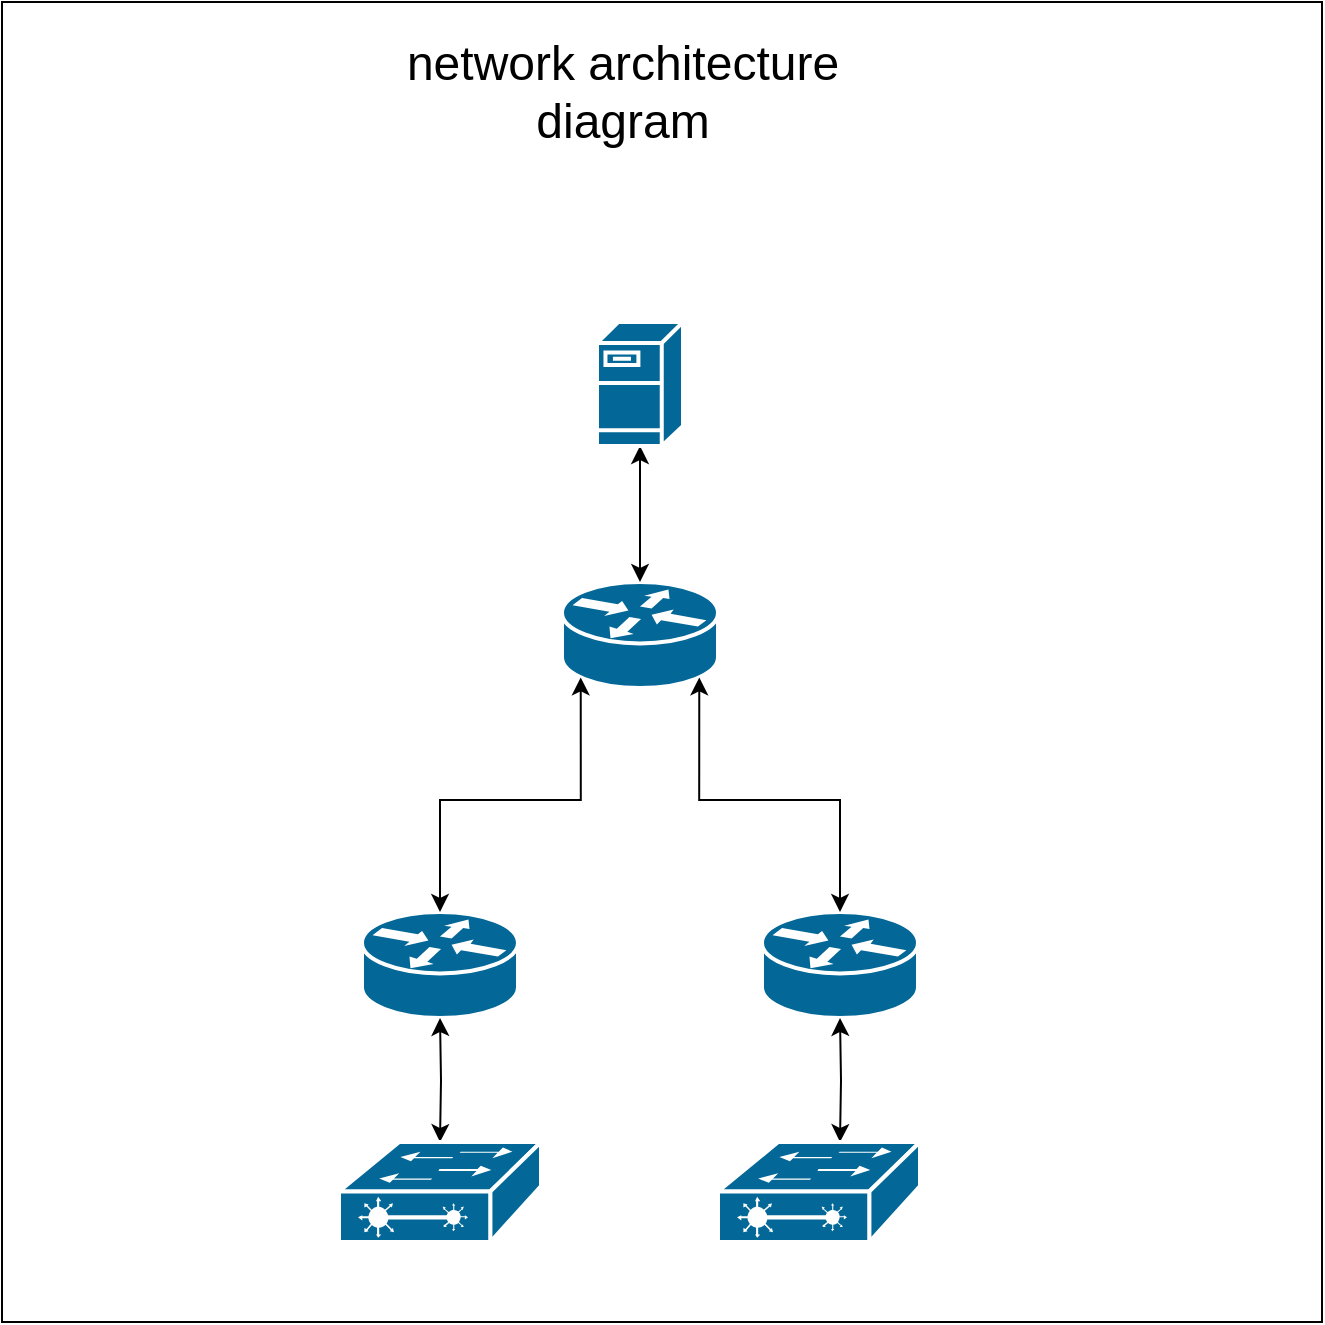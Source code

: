 <mxfile version="22.0.6" type="device">
  <diagram name="Page-1" id="c37626ed-c26b-45fb-9056-f9ebc6bb27b6">
    <mxGraphModel dx="1491" dy="1512" grid="1" gridSize="10" guides="1" tooltips="1" connect="1" arrows="1" fold="1" page="1" pageScale="1" pageWidth="1100" pageHeight="850" background="none" math="0" shadow="0">
      <root>
        <mxCell id="0" />
        <mxCell id="1" parent="0" />
        <mxCell id="6Go6Wf6BIz4FnHkbHVNA-1" value="" style="whiteSpace=wrap;html=1;aspect=fixed;verticalAlign=middle;" vertex="1" parent="1">
          <mxGeometry x="140" y="-30" width="660" height="660" as="geometry" />
        </mxCell>
        <mxCell id="6Go6Wf6BIz4FnHkbHVNA-2" value="" style="shape=mxgraph.cisco.routers.router;sketch=0;html=1;pointerEvents=1;dashed=0;fillColor=#036897;strokeColor=#ffffff;strokeWidth=2;verticalLabelPosition=bottom;verticalAlign=top;align=center;outlineConnect=0;" vertex="1" parent="1">
          <mxGeometry x="320" y="425" width="78" height="53" as="geometry" />
        </mxCell>
        <mxCell id="6Go6Wf6BIz4FnHkbHVNA-3" value="" style="shape=mxgraph.cisco.routers.router;sketch=0;html=1;pointerEvents=1;dashed=0;fillColor=#036897;strokeColor=#ffffff;strokeWidth=2;verticalLabelPosition=bottom;verticalAlign=top;align=center;outlineConnect=0;" vertex="1" parent="1">
          <mxGeometry x="420" y="260" width="78" height="53" as="geometry" />
        </mxCell>
        <mxCell id="6Go6Wf6BIz4FnHkbHVNA-4" value="" style="shape=mxgraph.cisco.routers.router;sketch=0;html=1;pointerEvents=1;dashed=0;fillColor=#036897;strokeColor=#ffffff;strokeWidth=2;verticalLabelPosition=bottom;verticalAlign=top;align=center;outlineConnect=0;" vertex="1" parent="1">
          <mxGeometry x="520" y="425" width="78" height="53" as="geometry" />
        </mxCell>
        <mxCell id="6Go6Wf6BIz4FnHkbHVNA-9" style="edgeStyle=orthogonalEdgeStyle;rounded=0;orthogonalLoop=1;jettySize=auto;html=1;exitX=0.5;exitY=0;exitDx=0;exitDy=0;exitPerimeter=0;entryX=0.88;entryY=0.9;entryDx=0;entryDy=0;entryPerimeter=0;startArrow=classic;startFill=1;" edge="1" parent="1" source="6Go6Wf6BIz4FnHkbHVNA-4" target="6Go6Wf6BIz4FnHkbHVNA-3">
          <mxGeometry relative="1" as="geometry" />
        </mxCell>
        <mxCell id="6Go6Wf6BIz4FnHkbHVNA-10" style="edgeStyle=orthogonalEdgeStyle;rounded=0;orthogonalLoop=1;jettySize=auto;html=1;exitX=0.5;exitY=0;exitDx=0;exitDy=0;exitPerimeter=0;entryX=0.12;entryY=0.9;entryDx=0;entryDy=0;entryPerimeter=0;startArrow=classic;startFill=1;" edge="1" parent="1" source="6Go6Wf6BIz4FnHkbHVNA-2" target="6Go6Wf6BIz4FnHkbHVNA-3">
          <mxGeometry relative="1" as="geometry" />
        </mxCell>
        <mxCell id="6Go6Wf6BIz4FnHkbHVNA-13" style="edgeStyle=orthogonalEdgeStyle;rounded=0;orthogonalLoop=1;jettySize=auto;html=1;exitX=0.5;exitY=0;exitDx=0;exitDy=0;exitPerimeter=0;entryX=0.5;entryY=1;entryDx=0;entryDy=0;entryPerimeter=0;startArrow=classic;startFill=1;" edge="1" parent="1" target="6Go6Wf6BIz4FnHkbHVNA-2">
          <mxGeometry relative="1" as="geometry">
            <mxPoint x="359" y="540" as="sourcePoint" />
          </mxGeometry>
        </mxCell>
        <mxCell id="6Go6Wf6BIz4FnHkbHVNA-14" style="edgeStyle=orthogonalEdgeStyle;rounded=0;orthogonalLoop=1;jettySize=auto;html=1;exitX=0.5;exitY=0;exitDx=0;exitDy=0;exitPerimeter=0;entryX=0.5;entryY=1;entryDx=0;entryDy=0;entryPerimeter=0;startArrow=classic;startFill=1;" edge="1" parent="1" target="6Go6Wf6BIz4FnHkbHVNA-4">
          <mxGeometry relative="1" as="geometry">
            <mxPoint x="559.0" y="540" as="sourcePoint" />
          </mxGeometry>
        </mxCell>
        <mxCell id="6Go6Wf6BIz4FnHkbHVNA-15" value="" style="shape=mxgraph.cisco.switches.layer_2_remote_switch;sketch=0;html=1;pointerEvents=1;dashed=0;fillColor=#036897;strokeColor=#ffffff;strokeWidth=2;verticalLabelPosition=bottom;verticalAlign=top;align=center;outlineConnect=0;" vertex="1" parent="1">
          <mxGeometry x="308.5" y="540" width="101" height="50" as="geometry" />
        </mxCell>
        <mxCell id="6Go6Wf6BIz4FnHkbHVNA-16" value="" style="shape=mxgraph.cisco.switches.layer_2_remote_switch;sketch=0;html=1;pointerEvents=1;dashed=0;fillColor=#036897;strokeColor=#ffffff;strokeWidth=2;verticalLabelPosition=bottom;verticalAlign=top;align=center;outlineConnect=0;" vertex="1" parent="1">
          <mxGeometry x="498" y="540" width="101" height="50" as="geometry" />
        </mxCell>
        <mxCell id="6Go6Wf6BIz4FnHkbHVNA-20" style="edgeStyle=orthogonalEdgeStyle;rounded=0;orthogonalLoop=1;jettySize=auto;html=1;exitX=0.5;exitY=1;exitDx=0;exitDy=0;exitPerimeter=0;verticalAlign=middle;startArrow=classic;startFill=1;" edge="1" parent="1" source="6Go6Wf6BIz4FnHkbHVNA-17" target="6Go6Wf6BIz4FnHkbHVNA-3">
          <mxGeometry relative="1" as="geometry" />
        </mxCell>
        <mxCell id="6Go6Wf6BIz4FnHkbHVNA-17" value="" style="shape=mxgraph.cisco.servers.fileserver;sketch=0;html=1;pointerEvents=1;dashed=0;fillColor=#036897;strokeColor=#ffffff;strokeWidth=2;verticalLabelPosition=bottom;verticalAlign=top;align=center;outlineConnect=0;" vertex="1" parent="1">
          <mxGeometry x="437.5" y="130" width="43" height="62" as="geometry" />
        </mxCell>
        <mxCell id="6Go6Wf6BIz4FnHkbHVNA-19" style="edgeStyle=orthogonalEdgeStyle;rounded=0;orthogonalLoop=1;jettySize=auto;html=1;exitX=0.5;exitY=1;exitDx=0;exitDy=0;exitPerimeter=0;" edge="1" parent="1" source="6Go6Wf6BIz4FnHkbHVNA-17" target="6Go6Wf6BIz4FnHkbHVNA-17">
          <mxGeometry relative="1" as="geometry" />
        </mxCell>
        <mxCell id="6Go6Wf6BIz4FnHkbHVNA-21" value="&lt;font style=&quot;font-size: 24px;&quot;&gt;network architecture diagram&lt;/font&gt;" style="text;html=1;strokeColor=none;fillColor=none;align=center;verticalAlign=middle;whiteSpace=wrap;rounded=0;" vertex="1" parent="1">
          <mxGeometry x="340" width="221" height="30" as="geometry" />
        </mxCell>
      </root>
    </mxGraphModel>
  </diagram>
</mxfile>

